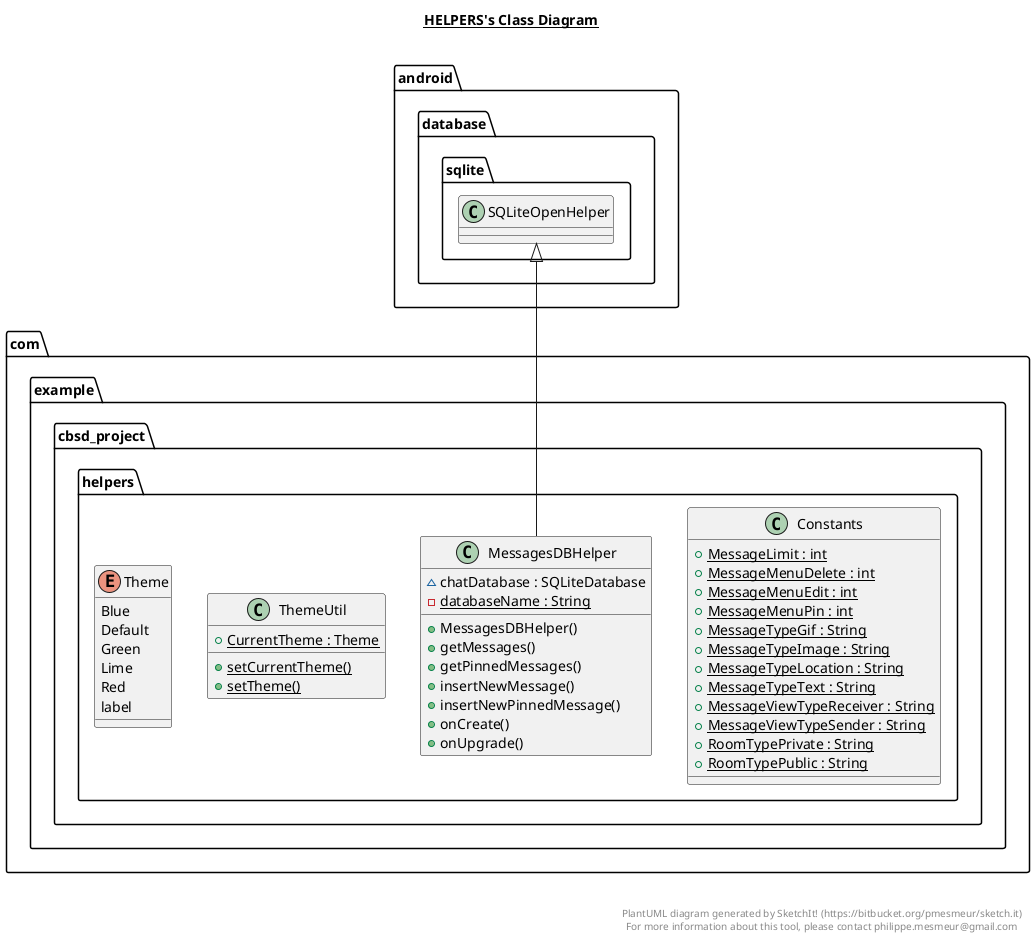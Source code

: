 @startuml

title __HELPERS's Class Diagram__\n

  namespace com.example.cbsd_project {
    namespace helpers {
      class com.example.cbsd_project.helpers.Constants {
          {static} + MessageLimit : int
          {static} + MessageMenuDelete : int
          {static} + MessageMenuEdit : int
          {static} + MessageMenuPin : int
          {static} + MessageTypeGif : String
          {static} + MessageTypeImage : String
          {static} + MessageTypeLocation : String
          {static} + MessageTypeText : String
          {static} + MessageViewTypeReceiver : String
          {static} + MessageViewTypeSender : String
          {static} + RoomTypePrivate : String
          {static} + RoomTypePublic : String
      }
    }
  }
  

  namespace com.example.cbsd_project {
    namespace helpers {
      class com.example.cbsd_project.helpers.MessagesDBHelper {
          ~ chatDatabase : SQLiteDatabase
          {static} - databaseName : String
          + MessagesDBHelper()
          + getMessages()
          + getPinnedMessages()
          + insertNewMessage()
          + insertNewPinnedMessage()
          + onCreate()
          + onUpgrade()
      }
    }
  }
  

  namespace com.example.cbsd_project {
    namespace helpers {
      class com.example.cbsd_project.helpers.ThemeUtil {
          {static} + CurrentTheme : Theme
          {static} + setCurrentTheme()
          {static} + setTheme()
      }
    }
  }
  

  namespace com.example.cbsd_project {
    namespace helpers {
      enum Theme {
        Blue
        Default
        Green
        Lime
        Red
        label
      }
    }
  }
  

  com.example.cbsd_project.helpers.MessagesDBHelper -up-|> android.database.sqlite.SQLiteOpenHelper
  com.example.cbsd_project.helpers.ThemeUtil +-down- com.example.cbsd_project.helpers.ThemeUtil.Theme


right footer


PlantUML diagram generated by SketchIt! (https://bitbucket.org/pmesmeur/sketch.it)
For more information about this tool, please contact philippe.mesmeur@gmail.com
endfooter

@enduml
